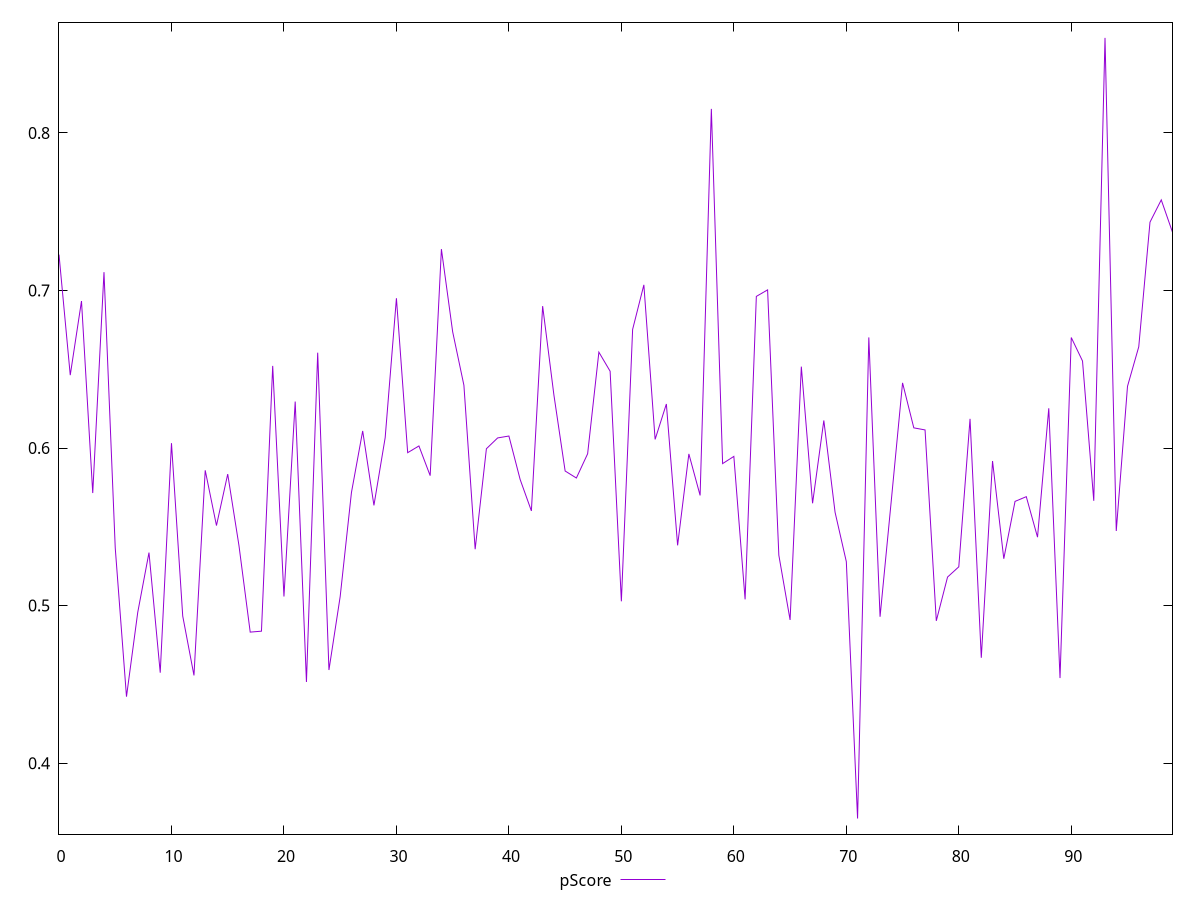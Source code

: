 reset

$pScore <<EOF
0 0.7227802364780417
1 0.6462734331124097
2 0.6933013241042768
3 0.5714344838477037
4 0.7116527440918154
5 0.5366513482089537
6 0.4422244739641551
7 0.49568457694854184
8 0.5336556800080507
9 0.45743264821771107
10 0.6031091429326941
11 0.49339571930625764
12 0.45570439822625686
13 0.5858740196868522
14 0.550824413322532
15 0.583465324462102
16 0.5381208723122095
17 0.4831899151842999
18 0.48378174701728316
19 0.6521657461479536
20 0.5057951342771387
21 0.6295262542616131
22 0.45153278203653585
23 0.6605330735777393
24 0.4591453471614515
25 0.5057906195326143
26 0.5717378588134053
27 0.6108710925478809
28 0.5636300415013473
29 0.6066143460188687
30 0.6950792175405445
31 0.5970689505304454
32 0.6013452769749938
33 0.5824848928478784
34 0.7262573481727169
35 0.6737919661703229
36 0.6398488959575821
37 0.5358066775912673
38 0.5995704014025857
39 0.6064363465921672
40 0.607637014925807
41 0.5800552630571466
42 0.5601153273991248
43 0.6900888946475934
44 0.6337582236207393
45 0.5854334882287593
46 0.5809896490951567
47 0.596380109602537
48 0.660871693865934
49 0.6487512445496952
50 0.5027342488614239
51 0.675303598727562
52 0.7035799986205957
53 0.6055059476783933
54 0.6279637454664584
55 0.5382507430959167
56 0.5962876304279568
57 0.5699406672624872
58 0.8152669219368162
59 0.5901285269332419
60 0.5947065729579045
61 0.5039778457715051
62 0.6962691952164793
63 0.7004002334592951
64 0.5319969084820872
65 0.49091197240276924
66 0.6516858353905067
67 0.5649655776105333
68 0.6175114083403799
69 0.5592417085208983
70 0.5279081916589148
71 0.36488146018949175
72 0.6702309184083226
73 0.4929355582439877
74 0.5667915950025053
75 0.6413715988082549
76 0.6128235533122302
77 0.6115135685906394
78 0.49033843107855557
79 0.5181351326259728
80 0.5246465582745337
81 0.61853210753044
82 0.4668833802536469
83 0.5917739619308946
84 0.5297528945722529
85 0.5661546696631322
86 0.5691493150950933
87 0.543445802224302
88 0.6252492148810231
89 0.4540116803560713
90 0.6701580320115408
91 0.6552476200179583
92 0.5665258279489843
93 0.8603119798004022
94 0.5473851191274937
95 0.6391994272019176
96 0.6642710389913142
97 0.7433922373842247
98 0.7575094575140326
99 0.7369758386287282
EOF

set key outside below
set xrange [0:99]
set yrange [0.35497284979727356:0.8702205901926204]
set trange [0.35497284979727356:0.8702205901926204]
set terminal svg size 640, 500 enhanced background rgb 'white'
set output "reports/report_00027_2021-02-24T12-40-31.850Z/mainthread-work-breakdown/samples/music/pScore/values.svg"

plot $pScore title "pScore" with line

reset
